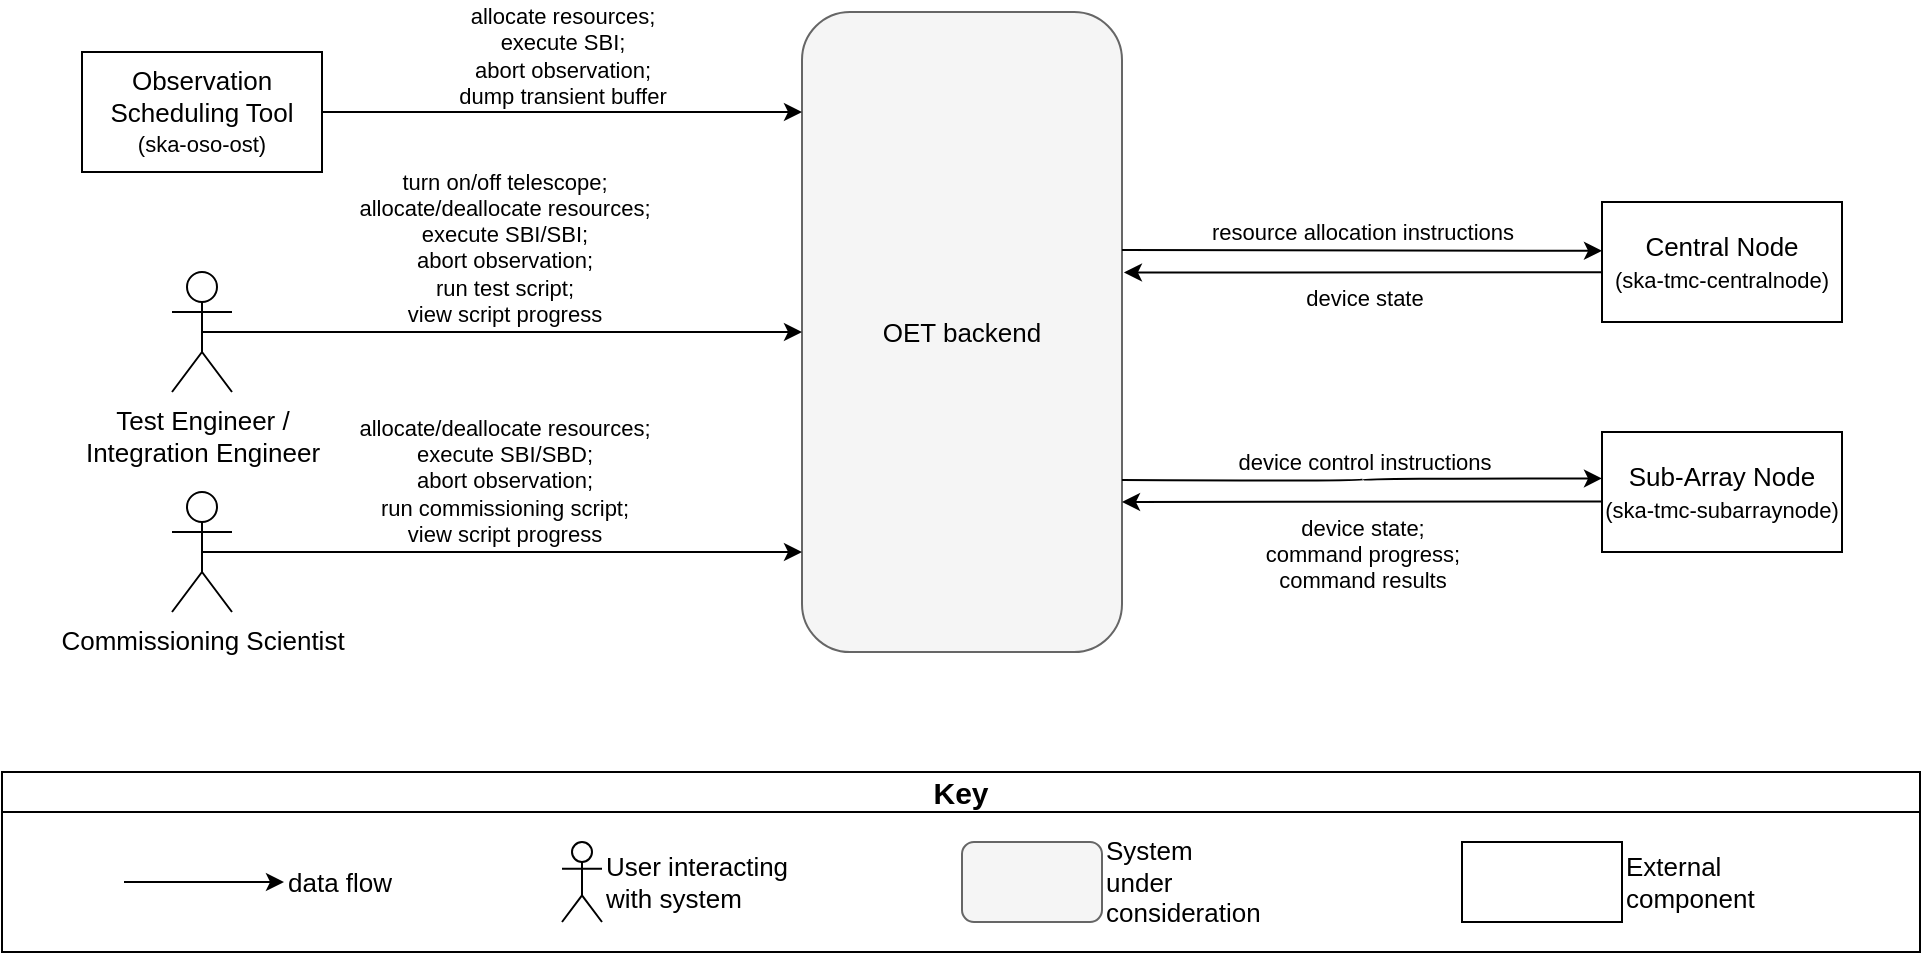 <mxfile version="16.1.2" type="device"><diagram id="eR4iwlCjM15xABAs2_4M" name="Page-1"><mxGraphModel dx="1252" dy="735" grid="1" gridSize="10" guides="1" tooltips="1" connect="1" arrows="1" fold="1" page="1" pageScale="1" pageWidth="827" pageHeight="1169" math="0" shadow="0"><root><mxCell id="0"/><mxCell id="1" parent="0"/><mxCell id="xvOhVqcuUs9dxJOCYybu-6" value="" style="rounded=0;whiteSpace=wrap;html=1;shadow=0;labelBackgroundColor=none;strokeColor=#000000;strokeWidth=1;fillColor=none;fontSize=15;fontColor=#000000;align=center;fontStyle=1;verticalAlign=top;" parent="1" vertex="1"><mxGeometry y="860" width="959" height="70" as="geometry"/></mxCell><mxCell id="NQmwnXpSRIrFOyUKveBD-1" value="Key" style="rounded=0;whiteSpace=wrap;html=1;shadow=0;labelBackgroundColor=none;strokeColor=#000000;strokeWidth=1;fillColor=none;fontSize=15;fontColor=#000000;align=center;fontStyle=1;verticalAlign=middle;" parent="1" vertex="1"><mxGeometry y="840" width="959" height="20" as="geometry"/></mxCell><mxCell id="NQmwnXpSRIrFOyUKveBD-2" value="OET backend" style="rounded=1;whiteSpace=wrap;html=1;labelBackgroundColor=none;strokeColor=#666666;strokeWidth=1;fillColor=#f5f5f5;fontSize=13;fontColor=#000000;align=center;" parent="1" vertex="1"><mxGeometry x="400" y="460" width="160" height="320" as="geometry"/></mxCell><mxCell id="NQmwnXpSRIrFOyUKveBD-3" value="Central Node&lt;br&gt;&lt;font style=&quot;font-size: 11px&quot;&gt;(ska-tmc-centralnode)&lt;/font&gt;" style="rounded=0;whiteSpace=wrap;html=1;labelBackgroundColor=none;strokeColor=#000000;strokeWidth=1;fillColor=none;fontSize=13;fontColor=#000000;align=center;" parent="1" vertex="1"><mxGeometry x="800" y="555" width="120" height="60" as="geometry"/></mxCell><mxCell id="NQmwnXpSRIrFOyUKveBD-4" value="Sub-Array Node&lt;br&gt;&lt;font style=&quot;font-size: 11px&quot;&gt;(ska-tmc-subarraynode)&lt;/font&gt;" style="rounded=0;whiteSpace=wrap;html=1;labelBackgroundColor=none;strokeColor=#000000;strokeWidth=1;fillColor=none;fontSize=13;fontColor=#000000;align=center;" parent="1" vertex="1"><mxGeometry x="800" y="670" width="120" height="60" as="geometry"/></mxCell><mxCell id="NQmwnXpSRIrFOyUKveBD-7" value="device control instructions" style="edgeStyle=orthogonalEdgeStyle;curved=1;comic=0;html=1;shadow=0;labelBackgroundColor=none;startArrow=classic;startFill=1;endArrow=none;endFill=0;jettySize=auto;orthogonalLoop=1;strokeWidth=1;fontSize=11;fontColor=#000000;align=center;verticalAlign=bottom;exitX=0;exitY=0.387;exitDx=0;exitDy=0;exitPerimeter=0;" parent="1" source="NQmwnXpSRIrFOyUKveBD-4" edge="1"><mxGeometry relative="1" as="geometry"><mxPoint x="761" y="665" as="sourcePoint"/><mxPoint x="560" y="694" as="targetPoint"/></mxGeometry></mxCell><mxCell id="NQmwnXpSRIrFOyUKveBD-8" value="device state;&lt;div&gt;command progress;&lt;/div&gt;&lt;div&gt;command results&lt;/div&gt;" style="edgeStyle=orthogonalEdgeStyle;curved=1;comic=0;html=1;exitX=-0.001;exitY=0.579;shadow=0;labelBackgroundColor=none;startArrow=none;startFill=0;endArrow=classic;endFill=1;jettySize=auto;orthogonalLoop=1;strokeWidth=1;fontSize=11;fontColor=#000000;align=center;verticalAlign=top;exitDx=0;exitDy=0;exitPerimeter=0;" parent="1" source="NQmwnXpSRIrFOyUKveBD-4" edge="1"><mxGeometry relative="1" as="geometry"><mxPoint x="761" y="685" as="sourcePoint"/><mxPoint x="560" y="705" as="targetPoint"/></mxGeometry></mxCell><mxCell id="NQmwnXpSRIrFOyUKveBD-18" value="Observation Scheduling Tool&lt;br&gt;&lt;font style=&quot;font-size: 11px&quot;&gt;(ska-oso-ost)&lt;/font&gt;" style="rounded=0;whiteSpace=wrap;html=1;labelBackgroundColor=none;strokeColor=#000000;strokeWidth=1;fillColor=none;fontSize=13;fontColor=#000000;align=center;" parent="1" vertex="1"><mxGeometry x="40" y="480" width="120" height="60" as="geometry"/></mxCell><mxCell id="NQmwnXpSRIrFOyUKveBD-19" value="allocate resources;&lt;div&gt;execute SBI;&lt;/div&gt;&lt;div&gt;abort observation;&lt;/div&gt;&lt;div&gt;dump transient buffer&lt;/div&gt;" style="edgeStyle=orthogonalEdgeStyle;curved=1;comic=0;html=1;exitX=1;exitY=0.5;entryX=0;entryY=0.25;shadow=0;labelBackgroundColor=none;startArrow=none;startFill=0;endArrow=classic;endFill=1;jettySize=auto;orthogonalLoop=1;strokeWidth=1;fontSize=11;fontColor=#000000;align=center;verticalAlign=bottom;" parent="1" source="NQmwnXpSRIrFOyUKveBD-18" edge="1"><mxGeometry relative="1" as="geometry"><mxPoint x="400" y="510" as="targetPoint"/></mxGeometry></mxCell><mxCell id="NQmwnXpSRIrFOyUKveBD-20" value="Test Engineer / &lt;br&gt;Integration Engineer" style="shape=umlActor;verticalLabelPosition=bottom;labelBackgroundColor=#ffffff;verticalAlign=top;html=1;rounded=0;strokeColor=#000000;strokeWidth=1;fillColor=none;fontSize=13;fontColor=#000000;align=center;" parent="1" vertex="1"><mxGeometry x="85" y="590" width="30" height="60" as="geometry"/></mxCell><mxCell id="NQmwnXpSRIrFOyUKveBD-21" value="Commissioning Scientist" style="shape=umlActor;verticalLabelPosition=bottom;labelBackgroundColor=#ffffff;verticalAlign=top;html=1;rounded=0;strokeColor=#000000;strokeWidth=1;fillColor=none;fontSize=13;fontColor=#000000;align=center;" parent="1" vertex="1"><mxGeometry x="85" y="700" width="30" height="60" as="geometry"/></mxCell><mxCell id="NQmwnXpSRIrFOyUKveBD-22" value="turn on/off telescope;&lt;br&gt;allocate/deallocate resources;&lt;div&gt;execute SBI/SBI;&lt;/div&gt;&lt;div&gt;abort observation;&lt;/div&gt;&lt;div&gt;&lt;span&gt;run test script;&lt;/span&gt;&lt;br&gt;&lt;/div&gt;&lt;div&gt;view script progress&lt;/div&gt;" style="edgeStyle=orthogonalEdgeStyle;curved=1;comic=0;html=1;exitX=0.5;exitY=0.5;exitPerimeter=0;entryX=0;entryY=0.5;shadow=0;labelBackgroundColor=none;startArrow=none;startFill=0;endArrow=classic;endFill=1;jettySize=auto;orthogonalLoop=1;strokeWidth=1;fontSize=11;fontColor=#000000;align=center;verticalAlign=bottom;" parent="1" source="NQmwnXpSRIrFOyUKveBD-20" edge="1"><mxGeometry relative="1" as="geometry"><mxPoint x="400" y="620" as="targetPoint"/></mxGeometry></mxCell><mxCell id="NQmwnXpSRIrFOyUKveBD-23" value="&lt;div&gt;allocate/deallocate resources;&lt;/div&gt;&lt;div&gt;execute SBI/SBD;&lt;/div&gt;&lt;div&gt;abort observation;&lt;/div&gt;&lt;div&gt;run commissioning script;&lt;/div&gt;&lt;div&gt;view script progress&lt;/div&gt;" style="edgeStyle=orthogonalEdgeStyle;curved=1;comic=0;html=1;exitX=0.5;exitY=0.5;exitPerimeter=0;entryX=0;entryY=0.75;shadow=0;labelBackgroundColor=none;startArrow=none;startFill=0;endArrow=classic;endFill=1;jettySize=auto;orthogonalLoop=1;strokeWidth=1;fontSize=11;fontColor=#000000;align=center;verticalAlign=bottom;" parent="1" source="NQmwnXpSRIrFOyUKveBD-21" edge="1"><mxGeometry relative="1" as="geometry"><mxPoint x="400" y="730" as="targetPoint"/></mxGeometry></mxCell><mxCell id="ZwjUEDR2G6DDEytAxUYS-5" value="resource allocation instructions" style="edgeStyle=orthogonalEdgeStyle;curved=1;comic=0;html=1;shadow=0;labelBackgroundColor=none;startArrow=classic;startFill=1;endArrow=none;endFill=0;jettySize=auto;orthogonalLoop=1;strokeWidth=1;fontSize=11;fontColor=#000000;align=center;verticalAlign=bottom;exitX=0;exitY=0.407;exitDx=0;exitDy=0;exitPerimeter=0;" parent="1" source="NQmwnXpSRIrFOyUKveBD-3" edge="1"><mxGeometry relative="1" as="geometry"><mxPoint x="560" y="579" as="targetPoint"/><Array as="points"/><mxPoint x="802" y="87" as="sourcePoint"/></mxGeometry></mxCell><mxCell id="NQmwnXpSRIrFOyUKveBD-26" value="data flow" style="edgeStyle=orthogonalEdgeStyle;curved=1;comic=0;html=1;exitX=1;exitY=0.5;shadow=0;labelBackgroundColor=none;startArrow=none;startFill=0;endArrow=classic;endFill=1;jettySize=auto;orthogonalLoop=1;strokeWidth=1;fontSize=13;fontColor=#000000;align=left;verticalAlign=middle;labelPosition=right;verticalLabelPosition=middle;horizontal=1;" parent="1" edge="1"><mxGeometry x="1" relative="1" as="geometry"><mxPoint x="61" y="895" as="sourcePoint"/><mxPoint x="141" y="895" as="targetPoint"/><mxPoint as="offset"/></mxGeometry></mxCell><mxCell id="NQmwnXpSRIrFOyUKveBD-27" value="External component" style="rounded=0;whiteSpace=wrap;html=1;labelBackgroundColor=none;strokeColor=#000000;strokeWidth=1;fillColor=none;fontSize=13;fontColor=#000000;align=left;labelPosition=right;verticalLabelPosition=middle;verticalAlign=middle;" parent="1" vertex="1"><mxGeometry x="730" y="875" width="80" height="40" as="geometry"/></mxCell><mxCell id="NQmwnXpSRIrFOyUKveBD-28" value="System under consideration" style="rounded=1;whiteSpace=wrap;html=1;labelBackgroundColor=none;strokeColor=#666666;strokeWidth=1;fillColor=#f5f5f5;fontSize=13;fontColor=#000000;align=left;labelPosition=right;verticalLabelPosition=middle;verticalAlign=middle;" parent="1" vertex="1"><mxGeometry x="480" y="875" width="70" height="40" as="geometry"/></mxCell><mxCell id="NQmwnXpSRIrFOyUKveBD-29" value="User interacting&lt;div&gt;with system&lt;/div&gt;" style="shape=umlActor;verticalLabelPosition=middle;labelBackgroundColor=#ffffff;verticalAlign=middle;html=1;rounded=0;strokeColor=#000000;strokeWidth=1;fillColor=none;fontSize=13;fontColor=#000000;align=left;labelPosition=right;" parent="1" vertex="1"><mxGeometry x="280" y="875" width="20" height="40" as="geometry"/></mxCell><mxCell id="xvOhVqcuUs9dxJOCYybu-1" value="device state" style="edgeStyle=orthogonalEdgeStyle;curved=1;comic=0;html=1;exitX=0;exitY=0.586;shadow=0;labelBackgroundColor=none;startArrow=none;startFill=0;endArrow=classic;endFill=1;jettySize=auto;orthogonalLoop=1;strokeWidth=1;fontSize=11;fontColor=#000000;align=center;verticalAlign=top;exitDx=0;exitDy=0;exitPerimeter=0;entryX=1.006;entryY=0.407;entryDx=0;entryDy=0;entryPerimeter=0;" parent="1" source="NQmwnXpSRIrFOyUKveBD-3" target="NQmwnXpSRIrFOyUKveBD-2" edge="1"><mxGeometry relative="1" as="geometry"><mxPoint x="798" y="90" as="sourcePoint"/><mxPoint x="670" y="640" as="targetPoint"/></mxGeometry></mxCell></root></mxGraphModel></diagram></mxfile>
